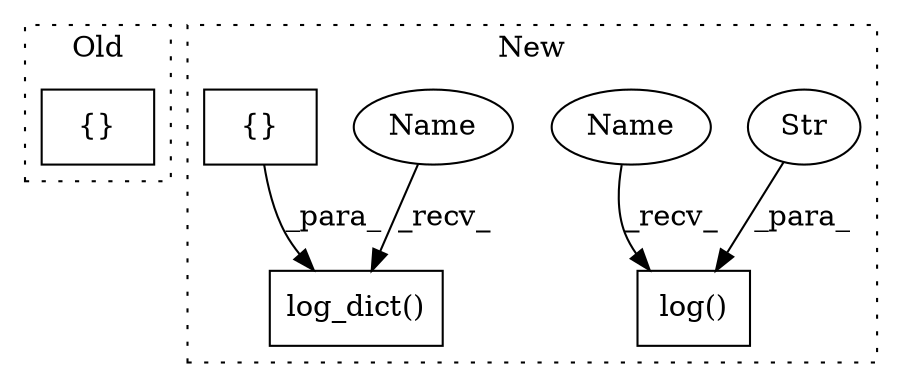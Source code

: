 digraph G {
subgraph cluster0 {
1 [label="{}" a="95" s="1282,1314" l="14,11" shape="box"];
label = "Old";
style="dotted";
}
subgraph cluster1 {
2 [label="log_dict()" a="75" s="1655,1838" l="14,16" shape="box"];
3 [label="log()" a="75" s="1863,1890" l="9,1" shape="box"];
4 [label="Str" a="66" s="1872" l="12" shape="ellipse"];
5 [label="{}" a="95" s="1669,1827" l="14,11" shape="box"];
6 [label="Name" a="87" s="1863" l="4" shape="ellipse"];
7 [label="Name" a="87" s="1655" l="4" shape="ellipse"];
label = "New";
style="dotted";
}
4 -> 3 [label="_para_"];
5 -> 2 [label="_para_"];
6 -> 3 [label="_recv_"];
7 -> 2 [label="_recv_"];
}
